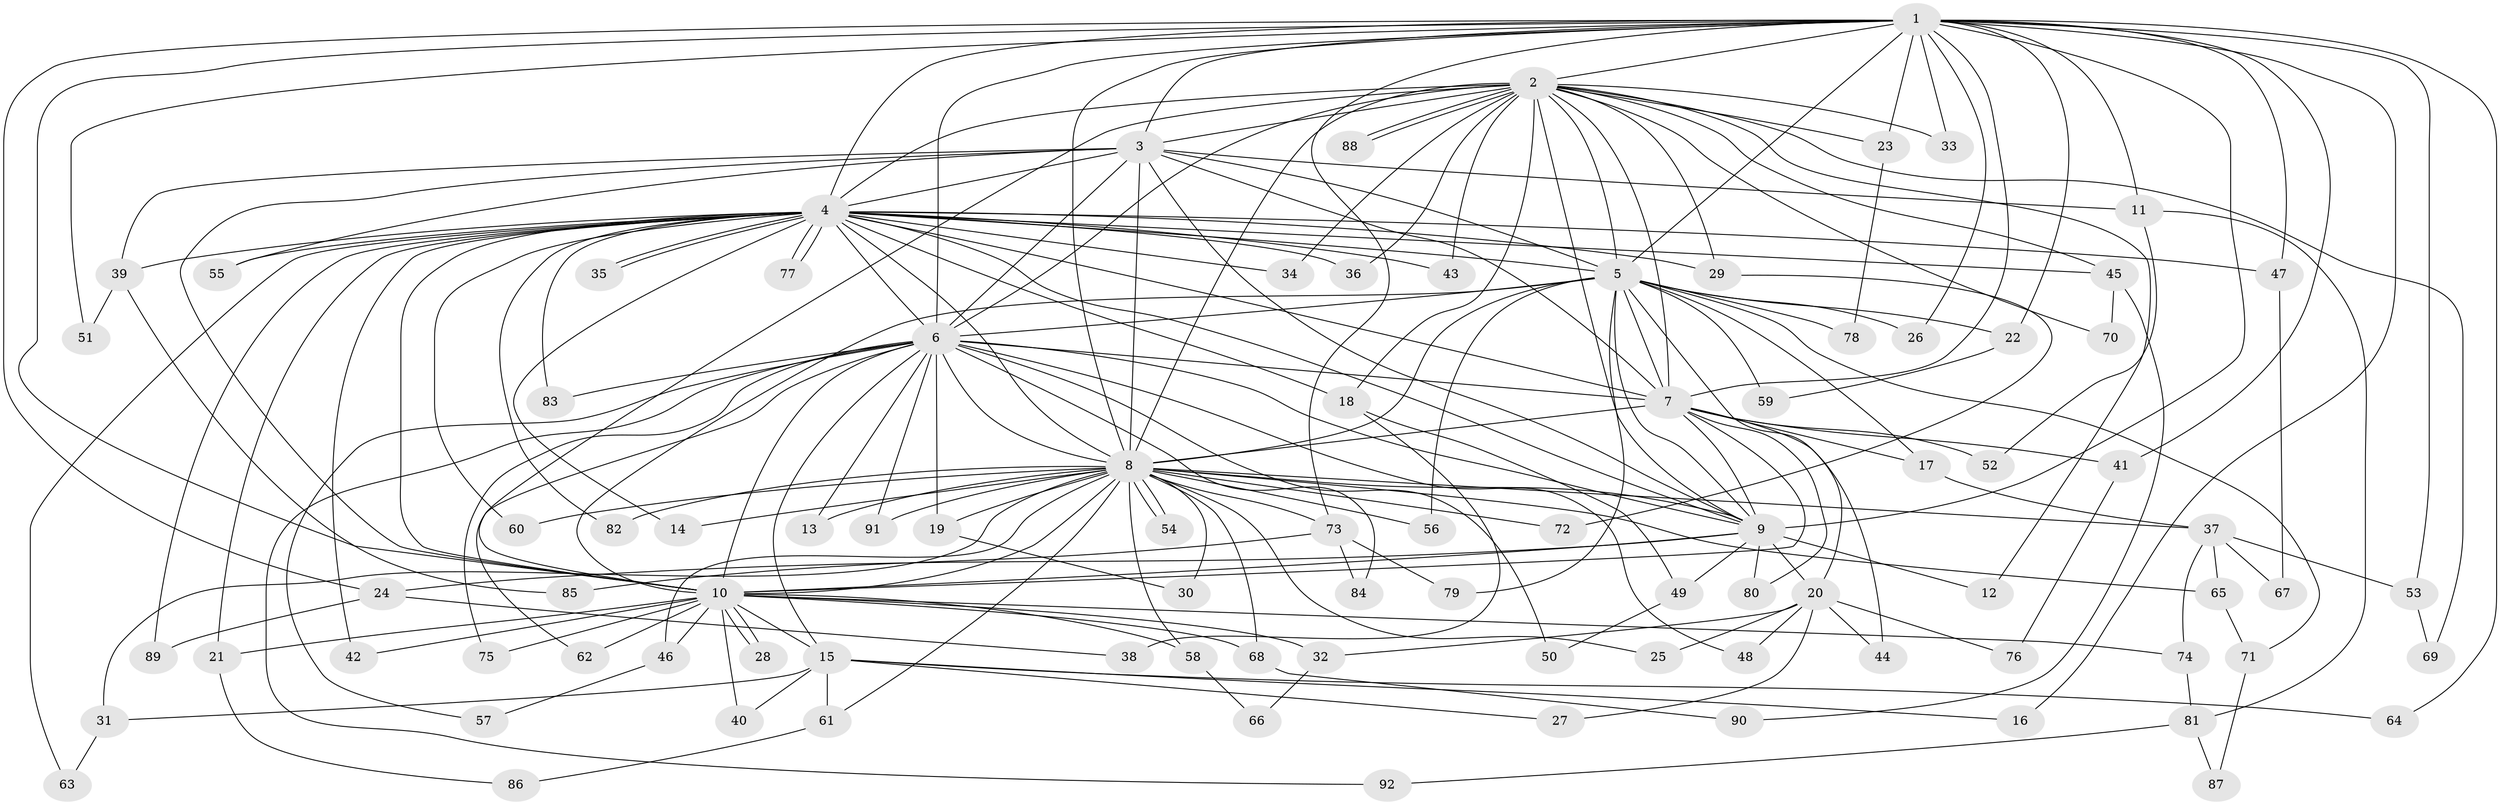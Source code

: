 // coarse degree distribution, {20: 0.03636363636363636, 26: 0.01818181818181818, 12: 0.05454545454545454, 17: 0.01818181818181818, 19: 0.01818181818181818, 24: 0.01818181818181818, 2: 0.4909090909090909, 9: 0.03636363636363636, 3: 0.21818181818181817, 4: 0.03636363636363636, 1: 0.01818181818181818, 8: 0.01818181818181818, 5: 0.01818181818181818}
// Generated by graph-tools (version 1.1) at 2025/17/03/04/25 18:17:15]
// undirected, 92 vertices, 209 edges
graph export_dot {
graph [start="1"]
  node [color=gray90,style=filled];
  1;
  2;
  3;
  4;
  5;
  6;
  7;
  8;
  9;
  10;
  11;
  12;
  13;
  14;
  15;
  16;
  17;
  18;
  19;
  20;
  21;
  22;
  23;
  24;
  25;
  26;
  27;
  28;
  29;
  30;
  31;
  32;
  33;
  34;
  35;
  36;
  37;
  38;
  39;
  40;
  41;
  42;
  43;
  44;
  45;
  46;
  47;
  48;
  49;
  50;
  51;
  52;
  53;
  54;
  55;
  56;
  57;
  58;
  59;
  60;
  61;
  62;
  63;
  64;
  65;
  66;
  67;
  68;
  69;
  70;
  71;
  72;
  73;
  74;
  75;
  76;
  77;
  78;
  79;
  80;
  81;
  82;
  83;
  84;
  85;
  86;
  87;
  88;
  89;
  90;
  91;
  92;
  1 -- 2;
  1 -- 3;
  1 -- 4;
  1 -- 5;
  1 -- 6;
  1 -- 7;
  1 -- 8;
  1 -- 9;
  1 -- 10;
  1 -- 11;
  1 -- 16;
  1 -- 22;
  1 -- 23;
  1 -- 24;
  1 -- 26;
  1 -- 33;
  1 -- 41;
  1 -- 47;
  1 -- 51;
  1 -- 53;
  1 -- 64;
  1 -- 73;
  2 -- 3;
  2 -- 4;
  2 -- 5;
  2 -- 6;
  2 -- 7;
  2 -- 8;
  2 -- 9;
  2 -- 10;
  2 -- 12;
  2 -- 18;
  2 -- 23;
  2 -- 29;
  2 -- 33;
  2 -- 34;
  2 -- 36;
  2 -- 43;
  2 -- 45;
  2 -- 69;
  2 -- 70;
  2 -- 88;
  2 -- 88;
  3 -- 4;
  3 -- 5;
  3 -- 6;
  3 -- 7;
  3 -- 8;
  3 -- 9;
  3 -- 10;
  3 -- 11;
  3 -- 39;
  3 -- 55;
  4 -- 5;
  4 -- 6;
  4 -- 7;
  4 -- 8;
  4 -- 9;
  4 -- 10;
  4 -- 14;
  4 -- 18;
  4 -- 21;
  4 -- 29;
  4 -- 34;
  4 -- 35;
  4 -- 35;
  4 -- 36;
  4 -- 39;
  4 -- 42;
  4 -- 43;
  4 -- 45;
  4 -- 47;
  4 -- 55;
  4 -- 60;
  4 -- 63;
  4 -- 77;
  4 -- 77;
  4 -- 82;
  4 -- 83;
  4 -- 89;
  5 -- 6;
  5 -- 7;
  5 -- 8;
  5 -- 9;
  5 -- 10;
  5 -- 17;
  5 -- 20;
  5 -- 22;
  5 -- 26;
  5 -- 56;
  5 -- 59;
  5 -- 71;
  5 -- 78;
  5 -- 79;
  6 -- 7;
  6 -- 8;
  6 -- 9;
  6 -- 10;
  6 -- 13;
  6 -- 15;
  6 -- 19;
  6 -- 48;
  6 -- 50;
  6 -- 57;
  6 -- 62;
  6 -- 75;
  6 -- 83;
  6 -- 84;
  6 -- 91;
  6 -- 92;
  7 -- 8;
  7 -- 9;
  7 -- 10;
  7 -- 17;
  7 -- 41;
  7 -- 44;
  7 -- 52;
  7 -- 80;
  8 -- 9;
  8 -- 10;
  8 -- 13;
  8 -- 14;
  8 -- 19;
  8 -- 25;
  8 -- 30;
  8 -- 31;
  8 -- 37;
  8 -- 46;
  8 -- 54;
  8 -- 54;
  8 -- 56;
  8 -- 58;
  8 -- 60;
  8 -- 61;
  8 -- 65;
  8 -- 68;
  8 -- 72;
  8 -- 73;
  8 -- 82;
  8 -- 91;
  9 -- 10;
  9 -- 12;
  9 -- 20;
  9 -- 24;
  9 -- 49;
  9 -- 80;
  10 -- 15;
  10 -- 21;
  10 -- 28;
  10 -- 28;
  10 -- 32;
  10 -- 40;
  10 -- 42;
  10 -- 46;
  10 -- 58;
  10 -- 62;
  10 -- 68;
  10 -- 74;
  10 -- 75;
  11 -- 52;
  11 -- 81;
  15 -- 16;
  15 -- 27;
  15 -- 31;
  15 -- 40;
  15 -- 61;
  15 -- 64;
  17 -- 37;
  18 -- 38;
  18 -- 49;
  19 -- 30;
  20 -- 25;
  20 -- 27;
  20 -- 32;
  20 -- 44;
  20 -- 48;
  20 -- 76;
  21 -- 86;
  22 -- 59;
  23 -- 78;
  24 -- 38;
  24 -- 89;
  29 -- 72;
  31 -- 63;
  32 -- 66;
  37 -- 53;
  37 -- 65;
  37 -- 67;
  37 -- 74;
  39 -- 51;
  39 -- 85;
  41 -- 76;
  45 -- 70;
  45 -- 90;
  46 -- 57;
  47 -- 67;
  49 -- 50;
  53 -- 69;
  58 -- 66;
  61 -- 86;
  65 -- 71;
  68 -- 90;
  71 -- 87;
  73 -- 79;
  73 -- 84;
  73 -- 85;
  74 -- 81;
  81 -- 87;
  81 -- 92;
}
